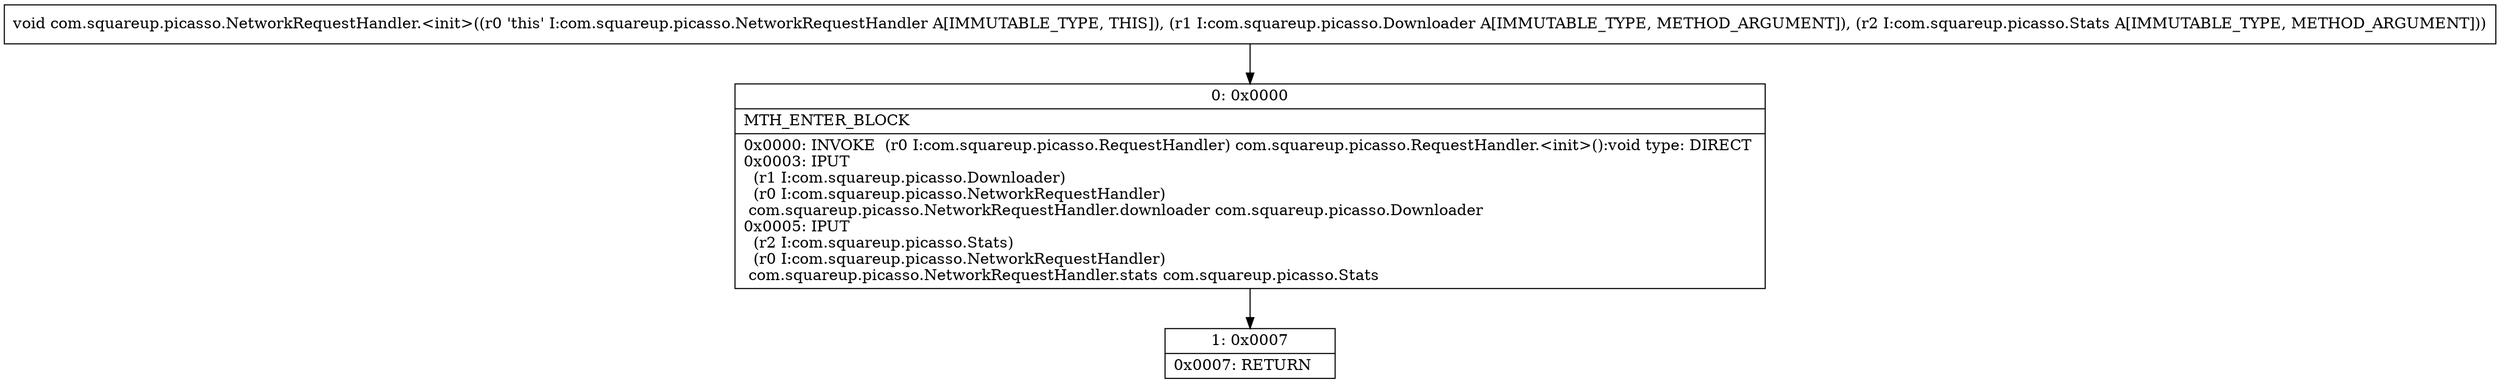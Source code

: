 digraph "CFG forcom.squareup.picasso.NetworkRequestHandler.\<init\>(Lcom\/squareup\/picasso\/Downloader;Lcom\/squareup\/picasso\/Stats;)V" {
Node_0 [shape=record,label="{0\:\ 0x0000|MTH_ENTER_BLOCK\l|0x0000: INVOKE  (r0 I:com.squareup.picasso.RequestHandler) com.squareup.picasso.RequestHandler.\<init\>():void type: DIRECT \l0x0003: IPUT  \l  (r1 I:com.squareup.picasso.Downloader)\l  (r0 I:com.squareup.picasso.NetworkRequestHandler)\l com.squareup.picasso.NetworkRequestHandler.downloader com.squareup.picasso.Downloader \l0x0005: IPUT  \l  (r2 I:com.squareup.picasso.Stats)\l  (r0 I:com.squareup.picasso.NetworkRequestHandler)\l com.squareup.picasso.NetworkRequestHandler.stats com.squareup.picasso.Stats \l}"];
Node_1 [shape=record,label="{1\:\ 0x0007|0x0007: RETURN   \l}"];
MethodNode[shape=record,label="{void com.squareup.picasso.NetworkRequestHandler.\<init\>((r0 'this' I:com.squareup.picasso.NetworkRequestHandler A[IMMUTABLE_TYPE, THIS]), (r1 I:com.squareup.picasso.Downloader A[IMMUTABLE_TYPE, METHOD_ARGUMENT]), (r2 I:com.squareup.picasso.Stats A[IMMUTABLE_TYPE, METHOD_ARGUMENT])) }"];
MethodNode -> Node_0;
Node_0 -> Node_1;
}


